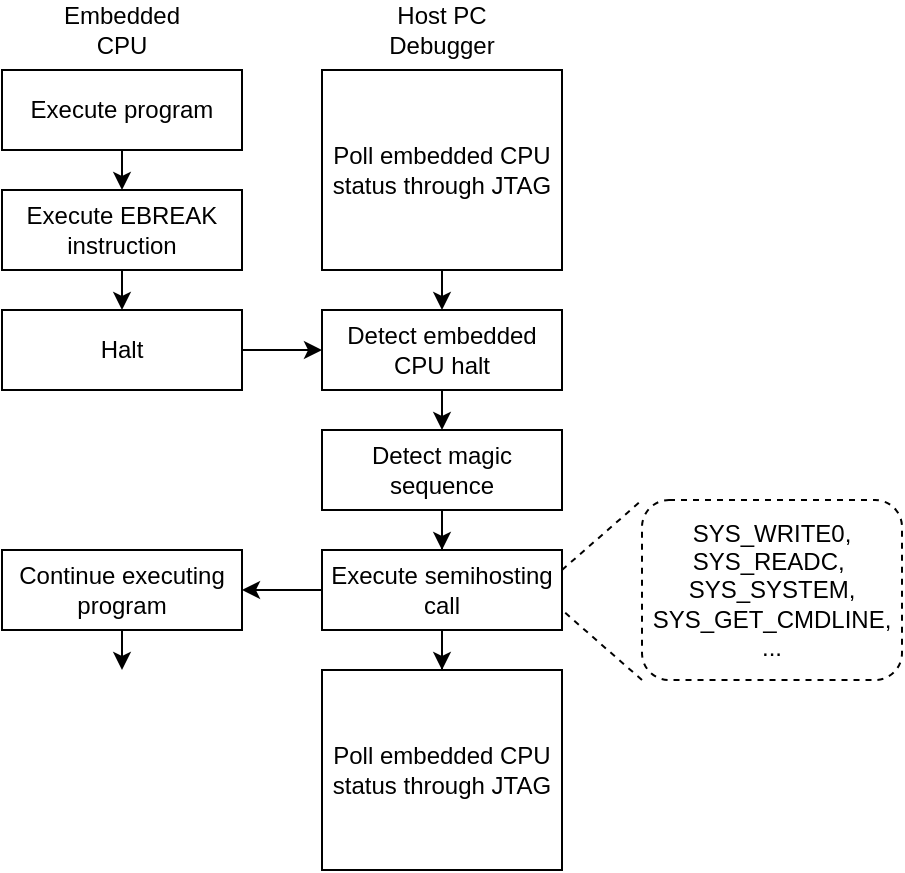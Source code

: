 <mxfile version="14.6.13" type="device" pages="3"><diagram id="-PAY1jpkGkknfU7Or3jj" name="basic_semihosting_flow"><mxGraphModel dx="1102" dy="1000" grid="1" gridSize="10" guides="1" tooltips="1" connect="1" arrows="1" fold="1" page="1" pageScale="1" pageWidth="850" pageHeight="1100" math="0" shadow="0"><root><mxCell id="0"/><mxCell id="1" parent="0"/><mxCell id="9TBr1eg0eDe8uVDAyu_t-1" value="Execute program" style="rounded=0;whiteSpace=wrap;html=1;" parent="1" vertex="1"><mxGeometry x="260" y="100" width="120" height="40" as="geometry"/></mxCell><mxCell id="9TBr1eg0eDe8uVDAyu_t-10" value="Execute EBREAK instruction" style="rounded=0;whiteSpace=wrap;html=1;" parent="1" vertex="1"><mxGeometry x="260" y="160" width="120" height="40" as="geometry"/></mxCell><mxCell id="aQ92pwZeWpl3jM8XUNyr-6" value="" style="edgeStyle=orthogonalEdgeStyle;rounded=0;orthogonalLoop=1;jettySize=auto;html=1;" parent="1" source="9TBr1eg0eDe8uVDAyu_t-11" target="9TBr1eg0eDe8uVDAyu_t-14" edge="1"><mxGeometry relative="1" as="geometry"/></mxCell><mxCell id="9TBr1eg0eDe8uVDAyu_t-11" value="Halt" style="rounded=0;whiteSpace=wrap;html=1;" parent="1" vertex="1"><mxGeometry x="260" y="220" width="120" height="40" as="geometry"/></mxCell><mxCell id="9TBr1eg0eDe8uVDAyu_t-12" value="" style="endArrow=classic;html=1;exitX=0.5;exitY=1;exitDx=0;exitDy=0;entryX=0.5;entryY=0;entryDx=0;entryDy=0;" parent="1" source="9TBr1eg0eDe8uVDAyu_t-1" target="9TBr1eg0eDe8uVDAyu_t-10" edge="1"><mxGeometry width="50" height="50" relative="1" as="geometry"><mxPoint x="70" y="260" as="sourcePoint"/><mxPoint x="120" y="210" as="targetPoint"/></mxGeometry></mxCell><mxCell id="9TBr1eg0eDe8uVDAyu_t-13" value="" style="endArrow=classic;html=1;entryX=0.5;entryY=0;entryDx=0;entryDy=0;exitX=0.5;exitY=1;exitDx=0;exitDy=0;" parent="1" source="9TBr1eg0eDe8uVDAyu_t-10" target="9TBr1eg0eDe8uVDAyu_t-11" edge="1"><mxGeometry width="50" height="50" relative="1" as="geometry"><mxPoint x="90" y="370" as="sourcePoint"/><mxPoint x="140" y="320" as="targetPoint"/></mxGeometry></mxCell><mxCell id="9TBr1eg0eDe8uVDAyu_t-14" value="Detect embedded CPU halt" style="rounded=0;whiteSpace=wrap;html=1;" parent="1" vertex="1"><mxGeometry x="420" y="220" width="120" height="40" as="geometry"/></mxCell><mxCell id="9TBr1eg0eDe8uVDAyu_t-16" value="Embedded CPU" style="text;html=1;strokeColor=none;fillColor=none;align=center;verticalAlign=middle;whiteSpace=wrap;rounded=0;" parent="1" vertex="1"><mxGeometry x="300" y="70" width="40" height="20" as="geometry"/></mxCell><mxCell id="9TBr1eg0eDe8uVDAyu_t-17" value="Host PC Debugger" style="text;html=1;strokeColor=none;fillColor=none;align=center;verticalAlign=middle;whiteSpace=wrap;rounded=0;" parent="1" vertex="1"><mxGeometry x="460" y="70" width="40" height="20" as="geometry"/></mxCell><mxCell id="9TBr1eg0eDe8uVDAyu_t-19" value="" style="endArrow=classic;html=1;exitX=0.5;exitY=1;exitDx=0;exitDy=0;entryX=0.5;entryY=0;entryDx=0;entryDy=0;" parent="1" source="9TBr1eg0eDe8uVDAyu_t-14" edge="1"><mxGeometry width="50" height="50" relative="1" as="geometry"><mxPoint x="280" y="380" as="sourcePoint"/><mxPoint x="480.0" y="280" as="targetPoint"/></mxGeometry></mxCell><mxCell id="aQ92pwZeWpl3jM8XUNyr-4" value="" style="edgeStyle=orthogonalEdgeStyle;rounded=0;orthogonalLoop=1;jettySize=auto;html=1;" parent="1" source="aQ92pwZeWpl3jM8XUNyr-1" target="aQ92pwZeWpl3jM8XUNyr-2" edge="1"><mxGeometry relative="1" as="geometry"/></mxCell><mxCell id="aQ92pwZeWpl3jM8XUNyr-1" value="Detect magic sequence" style="rounded=0;whiteSpace=wrap;html=1;" parent="1" vertex="1"><mxGeometry x="420" y="280" width="120" height="40" as="geometry"/></mxCell><mxCell id="aQ92pwZeWpl3jM8XUNyr-8" value="" style="edgeStyle=orthogonalEdgeStyle;rounded=0;orthogonalLoop=1;jettySize=auto;html=1;" parent="1" source="aQ92pwZeWpl3jM8XUNyr-2" target="aQ92pwZeWpl3jM8XUNyr-7" edge="1"><mxGeometry relative="1" as="geometry"/></mxCell><mxCell id="aQ92pwZeWpl3jM8XUNyr-23" value="" style="edgeStyle=orthogonalEdgeStyle;rounded=0;orthogonalLoop=1;jettySize=auto;html=1;" parent="1" source="aQ92pwZeWpl3jM8XUNyr-2" target="aQ92pwZeWpl3jM8XUNyr-21" edge="1"><mxGeometry relative="1" as="geometry"/></mxCell><mxCell id="aQ92pwZeWpl3jM8XUNyr-2" value="Execute semihosting call" style="rounded=0;whiteSpace=wrap;html=1;" parent="1" vertex="1"><mxGeometry x="420" y="340" width="120" height="40" as="geometry"/></mxCell><mxCell id="aQ92pwZeWpl3jM8XUNyr-7" value="Continue executing program" style="rounded=0;whiteSpace=wrap;html=1;" parent="1" vertex="1"><mxGeometry x="260" y="340" width="120" height="40" as="geometry"/></mxCell><mxCell id="aQ92pwZeWpl3jM8XUNyr-10" value="" style="endArrow=classic;html=1;exitX=0.5;exitY=1;exitDx=0;exitDy=0;" parent="1" source="aQ92pwZeWpl3jM8XUNyr-7" edge="1"><mxGeometry width="50" height="50" relative="1" as="geometry"><mxPoint x="210" y="420" as="sourcePoint"/><mxPoint x="320" y="400" as="targetPoint"/></mxGeometry></mxCell><mxCell id="aQ92pwZeWpl3jM8XUNyr-12" value="SYS_WRITE0, SYS_READC,&amp;nbsp; SYS_SYSTEM, SYS_GET_CMDLINE, ..." style="rounded=1;whiteSpace=wrap;html=1;dashed=1;strokeColor=#000000;" parent="1" vertex="1"><mxGeometry x="580" y="315" width="130" height="90" as="geometry"/></mxCell><mxCell id="aQ92pwZeWpl3jM8XUNyr-15" value="" style="endArrow=none;dashed=1;html=1;exitX=1;exitY=0.25;exitDx=0;exitDy=0;entryX=0;entryY=0;entryDx=0;entryDy=0;" parent="1" source="aQ92pwZeWpl3jM8XUNyr-2" target="aQ92pwZeWpl3jM8XUNyr-12" edge="1"><mxGeometry width="50" height="50" relative="1" as="geometry"><mxPoint x="500" y="520" as="sourcePoint"/><mxPoint x="570" y="330" as="targetPoint"/></mxGeometry></mxCell><mxCell id="aQ92pwZeWpl3jM8XUNyr-16" value="" style="endArrow=none;dashed=1;html=1;entryX=1;entryY=0.75;entryDx=0;entryDy=0;exitX=0;exitY=1;exitDx=0;exitDy=0;" parent="1" source="aQ92pwZeWpl3jM8XUNyr-12" target="aQ92pwZeWpl3jM8XUNyr-2" edge="1"><mxGeometry width="50" height="50" relative="1" as="geometry"><mxPoint x="520" y="460" as="sourcePoint"/><mxPoint x="570" y="410" as="targetPoint"/></mxGeometry></mxCell><mxCell id="aQ92pwZeWpl3jM8XUNyr-20" value="" style="edgeStyle=orthogonalEdgeStyle;rounded=0;orthogonalLoop=1;jettySize=auto;html=1;" parent="1" source="aQ92pwZeWpl3jM8XUNyr-17" edge="1"><mxGeometry relative="1" as="geometry"><mxPoint x="480" y="220" as="targetPoint"/></mxGeometry></mxCell><mxCell id="aQ92pwZeWpl3jM8XUNyr-17" value="Poll embedded CPU status through JTAG" style="rounded=0;whiteSpace=wrap;html=1;" parent="1" vertex="1"><mxGeometry x="420" y="100" width="120" height="100" as="geometry"/></mxCell><mxCell id="aQ92pwZeWpl3jM8XUNyr-21" value="Poll embedded CPU status through JTAG" style="rounded=0;whiteSpace=wrap;html=1;" parent="1" vertex="1"><mxGeometry x="420" y="400" width="120" height="100" as="geometry"/></mxCell></root></mxGraphModel></diagram><diagram name="EBREAK_handling_flow_no_recovery" id="uj7GWYkK2oWgYgQmwT9O"><mxGraphModel dx="839" dy="736" grid="1" gridSize="10" guides="1" tooltips="1" connect="1" arrows="1" fold="1" page="1" pageScale="1" pageWidth="850" pageHeight="1100" math="0" shadow="0"><root><mxCell id="tFcbS07EUKVSsmETS2V3-0"/><mxCell id="tFcbS07EUKVSsmETS2V3-1" parent="tFcbS07EUKVSsmETS2V3-0"/><mxCell id="OlQDpfJDYqwdRDkWoIwI-0" value="CPU executes program" style="rounded=0;whiteSpace=wrap;html=1;" vertex="1" parent="tFcbS07EUKVSsmETS2V3-1"><mxGeometry x="240" y="80" width="100" height="50" as="geometry"/></mxCell><mxCell id="OlQDpfJDYqwdRDkWoIwI-1" value="" style="edgeStyle=orthogonalEdgeStyle;rounded=0;orthogonalLoop=1;jettySize=auto;html=1;" edge="1" parent="tFcbS07EUKVSsmETS2V3-1" source="OlQDpfJDYqwdRDkWoIwI-2" target="OlQDpfJDYqwdRDkWoIwI-8"><mxGeometry relative="1" as="geometry"/></mxCell><mxCell id="OlQDpfJDYqwdRDkWoIwI-2" value="CPU executes EBREAK instruction" style="rounded=0;whiteSpace=wrap;html=1;" vertex="1" parent="tFcbS07EUKVSsmETS2V3-1"><mxGeometry x="240" y="150" width="100" height="50" as="geometry"/></mxCell><mxCell id="OlQDpfJDYqwdRDkWoIwI-3" value="" style="endArrow=classic;html=1;exitX=0.5;exitY=1;exitDx=0;exitDy=0;entryX=0.5;entryY=0;entryDx=0;entryDy=0;" edge="1" parent="tFcbS07EUKVSsmETS2V3-1" source="OlQDpfJDYqwdRDkWoIwI-0" target="OlQDpfJDYqwdRDkWoIwI-2"><mxGeometry width="50" height="50" relative="1" as="geometry"><mxPoint x="70" y="260" as="sourcePoint"/><mxPoint x="120" y="210" as="targetPoint"/></mxGeometry></mxCell><mxCell id="OlQDpfJDYqwdRDkWoIwI-4" style="edgeStyle=orthogonalEdgeStyle;rounded=0;orthogonalLoop=1;jettySize=auto;html=1;exitX=0;exitY=0.5;exitDx=0;exitDy=0;entryX=0.5;entryY=0;entryDx=0;entryDy=0;" edge="1" parent="tFcbS07EUKVSsmETS2V3-1" source="OlQDpfJDYqwdRDkWoIwI-8" target="OlQDpfJDYqwdRDkWoIwI-10"><mxGeometry relative="1" as="geometry"/></mxCell><mxCell id="OlQDpfJDYqwdRDkWoIwI-5" value="No" style="edgeLabel;html=1;align=center;verticalAlign=middle;resizable=0;points=[];" vertex="1" connectable="0" parent="OlQDpfJDYqwdRDkWoIwI-4"><mxGeometry x="-0.0" relative="1" as="geometry"><mxPoint y="20" as="offset"/></mxGeometry></mxCell><mxCell id="OlQDpfJDYqwdRDkWoIwI-6" style="edgeStyle=orthogonalEdgeStyle;rounded=0;orthogonalLoop=1;jettySize=auto;html=1;entryX=0.5;entryY=0;entryDx=0;entryDy=0;exitX=1;exitY=0.5;exitDx=0;exitDy=0;" edge="1" parent="tFcbS07EUKVSsmETS2V3-1" source="OlQDpfJDYqwdRDkWoIwI-8" target="OlQDpfJDYqwdRDkWoIwI-12"><mxGeometry relative="1" as="geometry"/></mxCell><mxCell id="OlQDpfJDYqwdRDkWoIwI-7" value="Yes" style="edgeLabel;html=1;align=center;verticalAlign=middle;resizable=0;points=[];" vertex="1" connectable="0" parent="OlQDpfJDYqwdRDkWoIwI-6"><mxGeometry x="0.041" y="2" relative="1" as="geometry"><mxPoint x="18" y="22" as="offset"/></mxGeometry></mxCell><mxCell id="OlQDpfJDYqwdRDkWoIwI-8" value="Halt on EBREAK?" style="rhombus;whiteSpace=wrap;html=1;" vertex="1" parent="tFcbS07EUKVSsmETS2V3-1"><mxGeometry x="230" y="220" width="120" height="60" as="geometry"/></mxCell><mxCell id="OlQDpfJDYqwdRDkWoIwI-9" value="" style="edgeStyle=orthogonalEdgeStyle;rounded=0;orthogonalLoop=1;jettySize=auto;html=1;" edge="1" parent="tFcbS07EUKVSsmETS2V3-1" source="OlQDpfJDYqwdRDkWoIwI-10"><mxGeometry relative="1" as="geometry"><mxPoint x="190" y="370" as="targetPoint"/></mxGeometry></mxCell><mxCell id="OlQDpfJDYqwdRDkWoIwI-10" value="CPU jumps to trap vector address" style="rounded=0;whiteSpace=wrap;html=1;" vertex="1" parent="tFcbS07EUKVSsmETS2V3-1"><mxGeometry x="140" y="300" width="100" height="50" as="geometry"/></mxCell><mxCell id="OlQDpfJDYqwdRDkWoIwI-11" value="" style="edgeStyle=orthogonalEdgeStyle;rounded=0;orthogonalLoop=1;jettySize=auto;html=1;" edge="1" parent="tFcbS07EUKVSsmETS2V3-1" source="OlQDpfJDYqwdRDkWoIwI-12" target="OlQDpfJDYqwdRDkWoIwI-34"><mxGeometry relative="1" as="geometry"/></mxCell><mxCell id="OlQDpfJDYqwdRDkWoIwI-12" value="CPU halts" style="rounded=0;whiteSpace=wrap;html=1;" vertex="1" parent="tFcbS07EUKVSsmETS2V3-1"><mxGeometry x="380" y="300" width="100" height="50" as="geometry"/></mxCell><mxCell id="OlQDpfJDYqwdRDkWoIwI-13" style="edgeStyle=orthogonalEdgeStyle;rounded=0;orthogonalLoop=1;jettySize=auto;html=1;exitX=1;exitY=0.5;exitDx=0;exitDy=0;entryX=0.5;entryY=0;entryDx=0;entryDy=0;" edge="1" parent="tFcbS07EUKVSsmETS2V3-1" source="OlQDpfJDYqwdRDkWoIwI-17" target="OlQDpfJDYqwdRDkWoIwI-19"><mxGeometry relative="1" as="geometry"/></mxCell><mxCell id="OlQDpfJDYqwdRDkWoIwI-14" value="Yes" style="edgeLabel;html=1;align=center;verticalAlign=middle;resizable=0;points=[];" vertex="1" connectable="0" parent="OlQDpfJDYqwdRDkWoIwI-13"><mxGeometry x="0.132" relative="1" as="geometry"><mxPoint y="12" as="offset"/></mxGeometry></mxCell><mxCell id="OlQDpfJDYqwdRDkWoIwI-15" style="edgeStyle=orthogonalEdgeStyle;rounded=0;orthogonalLoop=1;jettySize=auto;html=1;exitX=0;exitY=0.5;exitDx=0;exitDy=0;" edge="1" parent="tFcbS07EUKVSsmETS2V3-1" source="OlQDpfJDYqwdRDkWoIwI-17" target="OlQDpfJDYqwdRDkWoIwI-21"><mxGeometry relative="1" as="geometry"/></mxCell><mxCell id="OlQDpfJDYqwdRDkWoIwI-16" value="No" style="edgeLabel;html=1;align=center;verticalAlign=middle;resizable=0;points=[];" vertex="1" connectable="0" parent="OlQDpfJDYqwdRDkWoIwI-15"><mxGeometry x="0.132" relative="1" as="geometry"><mxPoint y="12" as="offset"/></mxGeometry></mxCell><mxCell id="OlQDpfJDYqwdRDkWoIwI-17" value="Magic sequence?" style="rhombus;whiteSpace=wrap;html=1;" vertex="1" parent="tFcbS07EUKVSsmETS2V3-1"><mxGeometry x="370" y="453.33" width="120" height="56.67" as="geometry"/></mxCell><mxCell id="OlQDpfJDYqwdRDkWoIwI-18" style="edgeStyle=orthogonalEdgeStyle;rounded=0;orthogonalLoop=1;jettySize=auto;html=1;exitX=0.5;exitY=1;exitDx=0;exitDy=0;entryX=1;entryY=0.5;entryDx=0;entryDy=0;" edge="1" parent="tFcbS07EUKVSsmETS2V3-1" source="OlQDpfJDYqwdRDkWoIwI-19" target="OlQDpfJDYqwdRDkWoIwI-23"><mxGeometry relative="1" as="geometry"/></mxCell><mxCell id="OlQDpfJDYqwdRDkWoIwI-19" value="&lt;b&gt;&lt;font color=&quot;#00994d&quot;&gt;Execute Semihosting call&lt;/font&gt;&lt;/b&gt;" style="rounded=0;whiteSpace=wrap;html=1;" vertex="1" parent="tFcbS07EUKVSsmETS2V3-1"><mxGeometry x="480" y="520" width="100" height="40" as="geometry"/></mxCell><mxCell id="OlQDpfJDYqwdRDkWoIwI-20" style="edgeStyle=orthogonalEdgeStyle;rounded=0;orthogonalLoop=1;jettySize=auto;html=1;exitX=0.5;exitY=1;exitDx=0;exitDy=0;entryX=0;entryY=0.5;entryDx=0;entryDy=0;" edge="1" parent="tFcbS07EUKVSsmETS2V3-1" source="OlQDpfJDYqwdRDkWoIwI-21" target="OlQDpfJDYqwdRDkWoIwI-23"><mxGeometry relative="1" as="geometry"/></mxCell><mxCell id="OlQDpfJDYqwdRDkWoIwI-21" value="Software breakpoint" style="rounded=0;whiteSpace=wrap;html=1;" vertex="1" parent="tFcbS07EUKVSsmETS2V3-1"><mxGeometry x="280" y="520" width="100" height="40" as="geometry"/></mxCell><mxCell id="OlQDpfJDYqwdRDkWoIwI-22" style="edgeStyle=orthogonalEdgeStyle;rounded=0;orthogonalLoop=1;jettySize=auto;html=1;entryX=1;entryY=0.5;entryDx=0;entryDy=0;exitX=0.5;exitY=1;exitDx=0;exitDy=0;" edge="1" parent="tFcbS07EUKVSsmETS2V3-1" source="OlQDpfJDYqwdRDkWoIwI-23" target="OlQDpfJDYqwdRDkWoIwI-0"><mxGeometry relative="1" as="geometry"><Array as="points"><mxPoint x="430" y="640"/><mxPoint x="640" y="640"/><mxPoint x="640" y="105"/></Array></mxGeometry></mxCell><mxCell id="OlQDpfJDYqwdRDkWoIwI-23" value="Host sets CPU PC past EBREAK" style="rounded=0;whiteSpace=wrap;html=1;" vertex="1" parent="tFcbS07EUKVSsmETS2V3-1"><mxGeometry x="380" y="580" width="100" height="40" as="geometry"/></mxCell><mxCell id="OlQDpfJDYqwdRDkWoIwI-24" value="" style="edgeStyle=orthogonalEdgeStyle;rounded=0;orthogonalLoop=1;jettySize=auto;html=1;" edge="1" parent="tFcbS07EUKVSsmETS2V3-1" target="OlQDpfJDYqwdRDkWoIwI-27"><mxGeometry relative="1" as="geometry"><mxPoint x="190" y="420" as="sourcePoint"/></mxGeometry></mxCell><mxCell id="OlQDpfJDYqwdRDkWoIwI-28" value="VexRiscv: debugger connected?&lt;br&gt;Others: DCSR.EBREAKx bit set?" style="text;html=1;fillColor=none;align=left;verticalAlign=middle;whiteSpace=wrap;rounded=0;strokeColor=#000000;dashed=1;" vertex="1" parent="tFcbS07EUKVSsmETS2V3-1"><mxGeometry x="390" y="150" width="180" height="50" as="geometry"/></mxCell><mxCell id="OlQDpfJDYqwdRDkWoIwI-29" value="" style="endArrow=classic;html=1;dashed=1;exitX=0.25;exitY=1;exitDx=0;exitDy=0;" edge="1" parent="tFcbS07EUKVSsmETS2V3-1" source="OlQDpfJDYqwdRDkWoIwI-28"><mxGeometry width="50" height="50" relative="1" as="geometry"><mxPoint x="425" y="240" as="sourcePoint"/><mxPoint x="350" y="240" as="targetPoint"/></mxGeometry></mxCell><mxCell id="OlQDpfJDYqwdRDkWoIwI-30" value="" style="edgeStyle=orthogonalEdgeStyle;rounded=0;orthogonalLoop=1;jettySize=auto;html=1;" edge="1" parent="tFcbS07EUKVSsmETS2V3-1" source="OlQDpfJDYqwdRDkWoIwI-34" target="OlQDpfJDYqwdRDkWoIwI-17"><mxGeometry relative="1" as="geometry"/></mxCell><mxCell id="OlQDpfJDYqwdRDkWoIwI-31" value="Yes" style="edgeLabel;html=1;align=center;verticalAlign=middle;resizable=0;points=[];" vertex="1" connectable="0" parent="OlQDpfJDYqwdRDkWoIwI-30"><mxGeometry x="-0.783" y="1" relative="1" as="geometry"><mxPoint x="9" as="offset"/></mxGeometry></mxCell><mxCell id="OlQDpfJDYqwdRDkWoIwI-32" value="" style="edgeStyle=orthogonalEdgeStyle;rounded=0;orthogonalLoop=1;jettySize=auto;html=1;" edge="1" parent="tFcbS07EUKVSsmETS2V3-1" source="OlQDpfJDYqwdRDkWoIwI-34" target="OlQDpfJDYqwdRDkWoIwI-35"><mxGeometry relative="1" as="geometry"/></mxCell><mxCell id="OlQDpfJDYqwdRDkWoIwI-33" value="No" style="edgeLabel;html=1;align=center;verticalAlign=middle;resizable=0;points=[];" vertex="1" connectable="0" parent="OlQDpfJDYqwdRDkWoIwI-32"><mxGeometry x="0.272" relative="1" as="geometry"><mxPoint x="-2" as="offset"/></mxGeometry></mxCell><mxCell id="OlQDpfJDYqwdRDkWoIwI-34" value="Host Debugger connected?" style="rhombus;whiteSpace=wrap;html=1;" vertex="1" parent="tFcbS07EUKVSsmETS2V3-1"><mxGeometry x="370" y="370" width="120" height="60" as="geometry"/></mxCell><mxCell id="OlQDpfJDYqwdRDkWoIwI-35" value="&lt;b&gt;&lt;font color=&quot;#ff0000&quot;&gt;CPU hangs forever!&lt;/font&gt;&lt;/b&gt;" style="rounded=0;whiteSpace=wrap;html=1;" vertex="1" parent="tFcbS07EUKVSsmETS2V3-1"><mxGeometry x="520" y="375" width="100" height="50" as="geometry"/></mxCell><mxCell id="OlQDpfJDYqwdRDkWoIwI-37" value="&lt;b&gt;&lt;font color=&quot;#ff0000&quot;&gt;CPU stuck in trap handler!&lt;/font&gt;&lt;/b&gt;" style="rounded=0;whiteSpace=wrap;html=1;" vertex="1" parent="tFcbS07EUKVSsmETS2V3-1"><mxGeometry x="140" y="370" width="100" height="50" as="geometry"/></mxCell></root></mxGraphModel></diagram><diagram id="EueSow36yUSarg-8hJhv" name="EBREAK_handling_flow_with_recovery"><mxGraphModel dx="699" dy="613" grid="1" gridSize="10" guides="1" tooltips="1" connect="1" arrows="1" fold="1" page="1" pageScale="1" pageWidth="850" pageHeight="1100" math="0" shadow="0"><root><mxCell id="Vod4fXoHOchODV_qqWu_-0"/><mxCell id="Vod4fXoHOchODV_qqWu_-1" parent="Vod4fXoHOchODV_qqWu_-0"/><mxCell id="zDCKyu4iNliwy0hskptR-0" value="CPU executes program" style="rounded=0;whiteSpace=wrap;html=1;" parent="Vod4fXoHOchODV_qqWu_-1" vertex="1"><mxGeometry x="240" y="80" width="100" height="50" as="geometry"/></mxCell><mxCell id="iQ_cnutI3VnLJQJtbPEd-5" value="" style="edgeStyle=orthogonalEdgeStyle;rounded=0;orthogonalLoop=1;jettySize=auto;html=1;" edge="1" parent="Vod4fXoHOchODV_qqWu_-1" source="zDCKyu4iNliwy0hskptR-1" target="zDCKyu4iNliwy0hskptR-4"><mxGeometry relative="1" as="geometry"/></mxCell><mxCell id="zDCKyu4iNliwy0hskptR-1" value="CPU executes EBREAK instruction" style="rounded=0;whiteSpace=wrap;html=1;" parent="Vod4fXoHOchODV_qqWu_-1" vertex="1"><mxGeometry x="240" y="150" width="100" height="50" as="geometry"/></mxCell><mxCell id="zDCKyu4iNliwy0hskptR-2" value="" style="endArrow=classic;html=1;exitX=0.5;exitY=1;exitDx=0;exitDy=0;entryX=0.5;entryY=0;entryDx=0;entryDy=0;" parent="Vod4fXoHOchODV_qqWu_-1" source="zDCKyu4iNliwy0hskptR-0" target="zDCKyu4iNliwy0hskptR-1" edge="1"><mxGeometry width="50" height="50" relative="1" as="geometry"><mxPoint x="70" y="260" as="sourcePoint"/><mxPoint x="120" y="210" as="targetPoint"/></mxGeometry></mxCell><mxCell id="zDCKyu4iNliwy0hskptR-8" style="edgeStyle=orthogonalEdgeStyle;rounded=0;orthogonalLoop=1;jettySize=auto;html=1;exitX=0;exitY=0.5;exitDx=0;exitDy=0;entryX=0.5;entryY=0;entryDx=0;entryDy=0;" parent="Vod4fXoHOchODV_qqWu_-1" source="zDCKyu4iNliwy0hskptR-4" target="zDCKyu4iNliwy0hskptR-6" edge="1"><mxGeometry relative="1" as="geometry"/></mxCell><mxCell id="zDCKyu4iNliwy0hskptR-10" value="No" style="edgeLabel;html=1;align=center;verticalAlign=middle;resizable=0;points=[];" parent="zDCKyu4iNliwy0hskptR-8" vertex="1" connectable="0"><mxGeometry x="-0.0" relative="1" as="geometry"><mxPoint y="20" as="offset"/></mxGeometry></mxCell><mxCell id="zDCKyu4iNliwy0hskptR-9" style="edgeStyle=orthogonalEdgeStyle;rounded=0;orthogonalLoop=1;jettySize=auto;html=1;entryX=0.5;entryY=0;entryDx=0;entryDy=0;exitX=1;exitY=0.5;exitDx=0;exitDy=0;" parent="Vod4fXoHOchODV_qqWu_-1" source="zDCKyu4iNliwy0hskptR-4" target="zDCKyu4iNliwy0hskptR-7" edge="1"><mxGeometry relative="1" as="geometry"/></mxCell><mxCell id="zDCKyu4iNliwy0hskptR-11" value="Yes" style="edgeLabel;html=1;align=center;verticalAlign=middle;resizable=0;points=[];" parent="zDCKyu4iNliwy0hskptR-9" vertex="1" connectable="0"><mxGeometry x="0.041" y="2" relative="1" as="geometry"><mxPoint x="18" y="22" as="offset"/></mxGeometry></mxCell><mxCell id="zDCKyu4iNliwy0hskptR-4" value="Halt on EBREAK?" style="rhombus;whiteSpace=wrap;html=1;" parent="Vod4fXoHOchODV_qqWu_-1" vertex="1"><mxGeometry x="230" y="220" width="120" height="60" as="geometry"/></mxCell><mxCell id="zDCKyu4iNliwy0hskptR-32" value="" style="edgeStyle=orthogonalEdgeStyle;rounded=0;orthogonalLoop=1;jettySize=auto;html=1;" parent="Vod4fXoHOchODV_qqWu_-1" source="zDCKyu4iNliwy0hskptR-6" target="zDCKyu4iNliwy0hskptR-31" edge="1"><mxGeometry relative="1" as="geometry"/></mxCell><mxCell id="zDCKyu4iNliwy0hskptR-6" value="CPU jumps to trap vector address" style="rounded=0;whiteSpace=wrap;html=1;" parent="Vod4fXoHOchODV_qqWu_-1" vertex="1"><mxGeometry x="140" y="300" width="100" height="50" as="geometry"/></mxCell><mxCell id="iQ_cnutI3VnLJQJtbPEd-1" value="" style="edgeStyle=orthogonalEdgeStyle;rounded=0;orthogonalLoop=1;jettySize=auto;html=1;" edge="1" parent="Vod4fXoHOchODV_qqWu_-1" source="zDCKyu4iNliwy0hskptR-7" target="iQ_cnutI3VnLJQJtbPEd-0"><mxGeometry relative="1" as="geometry"/></mxCell><mxCell id="zDCKyu4iNliwy0hskptR-7" value="CPU halts" style="rounded=0;whiteSpace=wrap;html=1;" parent="Vod4fXoHOchODV_qqWu_-1" vertex="1"><mxGeometry x="380" y="300" width="100" height="50" as="geometry"/></mxCell><mxCell id="zDCKyu4iNliwy0hskptR-16" style="edgeStyle=orthogonalEdgeStyle;rounded=0;orthogonalLoop=1;jettySize=auto;html=1;exitX=1;exitY=0.5;exitDx=0;exitDy=0;entryX=0.5;entryY=0;entryDx=0;entryDy=0;" parent="Vod4fXoHOchODV_qqWu_-1" source="zDCKyu4iNliwy0hskptR-13" target="zDCKyu4iNliwy0hskptR-15" edge="1"><mxGeometry relative="1" as="geometry"/></mxCell><mxCell id="zDCKyu4iNliwy0hskptR-26" value="Yes" style="edgeLabel;html=1;align=center;verticalAlign=middle;resizable=0;points=[];" parent="zDCKyu4iNliwy0hskptR-16" vertex="1" connectable="0"><mxGeometry x="0.132" relative="1" as="geometry"><mxPoint y="12" as="offset"/></mxGeometry></mxCell><mxCell id="zDCKyu4iNliwy0hskptR-18" style="edgeStyle=orthogonalEdgeStyle;rounded=0;orthogonalLoop=1;jettySize=auto;html=1;exitX=0;exitY=0.5;exitDx=0;exitDy=0;" parent="Vod4fXoHOchODV_qqWu_-1" source="zDCKyu4iNliwy0hskptR-13" target="zDCKyu4iNliwy0hskptR-17" edge="1"><mxGeometry relative="1" as="geometry"/></mxCell><mxCell id="zDCKyu4iNliwy0hskptR-27" value="No" style="edgeLabel;html=1;align=center;verticalAlign=middle;resizable=0;points=[];" parent="zDCKyu4iNliwy0hskptR-18" vertex="1" connectable="0"><mxGeometry x="0.132" relative="1" as="geometry"><mxPoint y="12" as="offset"/></mxGeometry></mxCell><mxCell id="zDCKyu4iNliwy0hskptR-13" value="Magic sequence?" style="rhombus;whiteSpace=wrap;html=1;" parent="Vod4fXoHOchODV_qqWu_-1" vertex="1"><mxGeometry x="370" y="453.33" width="120" height="56.67" as="geometry"/></mxCell><mxCell id="zDCKyu4iNliwy0hskptR-25" style="edgeStyle=orthogonalEdgeStyle;rounded=0;orthogonalLoop=1;jettySize=auto;html=1;exitX=0.5;exitY=1;exitDx=0;exitDy=0;entryX=1;entryY=0.5;entryDx=0;entryDy=0;" parent="Vod4fXoHOchODV_qqWu_-1" source="zDCKyu4iNliwy0hskptR-15" target="zDCKyu4iNliwy0hskptR-21" edge="1"><mxGeometry relative="1" as="geometry"/></mxCell><mxCell id="zDCKyu4iNliwy0hskptR-15" value="&lt;b&gt;&lt;font color=&quot;#00994d&quot;&gt;Execute Semihosting call&lt;/font&gt;&lt;/b&gt;" style="rounded=0;whiteSpace=wrap;html=1;" parent="Vod4fXoHOchODV_qqWu_-1" vertex="1"><mxGeometry x="480" y="520" width="100" height="40" as="geometry"/></mxCell><mxCell id="zDCKyu4iNliwy0hskptR-24" style="edgeStyle=orthogonalEdgeStyle;rounded=0;orthogonalLoop=1;jettySize=auto;html=1;exitX=0.5;exitY=1;exitDx=0;exitDy=0;entryX=0;entryY=0.5;entryDx=0;entryDy=0;" parent="Vod4fXoHOchODV_qqWu_-1" source="zDCKyu4iNliwy0hskptR-17" target="zDCKyu4iNliwy0hskptR-21" edge="1"><mxGeometry relative="1" as="geometry"/></mxCell><mxCell id="zDCKyu4iNliwy0hskptR-17" value="Software breakpoint" style="rounded=0;whiteSpace=wrap;html=1;" parent="Vod4fXoHOchODV_qqWu_-1" vertex="1"><mxGeometry x="280" y="520" width="100" height="40" as="geometry"/></mxCell><mxCell id="zDCKyu4iNliwy0hskptR-30" style="edgeStyle=orthogonalEdgeStyle;rounded=0;orthogonalLoop=1;jettySize=auto;html=1;entryX=1;entryY=0.5;entryDx=0;entryDy=0;exitX=0.5;exitY=1;exitDx=0;exitDy=0;" parent="Vod4fXoHOchODV_qqWu_-1" source="zDCKyu4iNliwy0hskptR-21" target="zDCKyu4iNliwy0hskptR-0" edge="1"><mxGeometry relative="1" as="geometry"><Array as="points"><mxPoint x="430" y="640"/><mxPoint x="640" y="640"/><mxPoint x="640" y="105"/></Array></mxGeometry></mxCell><mxCell id="zDCKyu4iNliwy0hskptR-21" value="Host sets CPU PC past EBREAK" style="rounded=0;whiteSpace=wrap;html=1;" parent="Vod4fXoHOchODV_qqWu_-1" vertex="1"><mxGeometry x="380" y="580" width="100" height="40" as="geometry"/></mxCell><mxCell id="zDCKyu4iNliwy0hskptR-40" value="" style="edgeStyle=orthogonalEdgeStyle;rounded=0;orthogonalLoop=1;jettySize=auto;html=1;" parent="Vod4fXoHOchODV_qqWu_-1" source="zDCKyu4iNliwy0hskptR-31" target="zDCKyu4iNliwy0hskptR-39" edge="1"><mxGeometry relative="1" as="geometry"/></mxCell><mxCell id="zDCKyu4iNliwy0hskptR-31" value="CPU detects semihosting call" style="rounded=0;whiteSpace=wrap;html=1;" parent="Vod4fXoHOchODV_qqWu_-1" vertex="1"><mxGeometry x="140" y="370" width="100" height="50" as="geometry"/></mxCell><mxCell id="zDCKyu4iNliwy0hskptR-41" style="edgeStyle=orthogonalEdgeStyle;rounded=0;orthogonalLoop=1;jettySize=auto;html=1;entryX=0;entryY=0.5;entryDx=0;entryDy=0;" parent="Vod4fXoHOchODV_qqWu_-1" source="zDCKyu4iNliwy0hskptR-39" target="zDCKyu4iNliwy0hskptR-0" edge="1"><mxGeometry relative="1" as="geometry"><Array as="points"><mxPoint x="190" y="510"/><mxPoint x="120" y="510"/><mxPoint x="120" y="105"/></Array></mxGeometry></mxCell><mxCell id="zDCKyu4iNliwy0hskptR-39" value="CPU sets trap return address past EBREAK" style="rounded=0;whiteSpace=wrap;html=1;" parent="Vod4fXoHOchODV_qqWu_-1" vertex="1"><mxGeometry x="140" y="440" width="100" height="50" as="geometry"/></mxCell><mxCell id="zDCKyu4iNliwy0hskptR-44" value="VexRiscv: debugger connected?&lt;br&gt;Others: DCSR.EBREAKx bit set?" style="text;html=1;fillColor=none;align=left;verticalAlign=middle;whiteSpace=wrap;rounded=0;strokeColor=#000000;dashed=1;" parent="Vod4fXoHOchODV_qqWu_-1" vertex="1"><mxGeometry x="390" y="150" width="180" height="50" as="geometry"/></mxCell><mxCell id="zDCKyu4iNliwy0hskptR-48" value="" style="endArrow=classic;html=1;dashed=1;exitX=0.25;exitY=1;exitDx=0;exitDy=0;" parent="Vod4fXoHOchODV_qqWu_-1" edge="1" source="zDCKyu4iNliwy0hskptR-44"><mxGeometry width="50" height="50" relative="1" as="geometry"><mxPoint x="425" y="240" as="sourcePoint"/><mxPoint x="350" y="240" as="targetPoint"/></mxGeometry></mxCell><mxCell id="iQ_cnutI3VnLJQJtbPEd-6" value="" style="edgeStyle=orthogonalEdgeStyle;rounded=0;orthogonalLoop=1;jettySize=auto;html=1;" edge="1" parent="Vod4fXoHOchODV_qqWu_-1" source="iQ_cnutI3VnLJQJtbPEd-0" target="zDCKyu4iNliwy0hskptR-13"><mxGeometry relative="1" as="geometry"/></mxCell><mxCell id="iQ_cnutI3VnLJQJtbPEd-16" value="Yes" style="edgeLabel;html=1;align=center;verticalAlign=middle;resizable=0;points=[];" vertex="1" connectable="0" parent="iQ_cnutI3VnLJQJtbPEd-6"><mxGeometry x="-0.783" y="1" relative="1" as="geometry"><mxPoint x="9" as="offset"/></mxGeometry></mxCell><mxCell id="iQ_cnutI3VnLJQJtbPEd-14" value="" style="edgeStyle=orthogonalEdgeStyle;rounded=0;orthogonalLoop=1;jettySize=auto;html=1;" edge="1" parent="Vod4fXoHOchODV_qqWu_-1" source="iQ_cnutI3VnLJQJtbPEd-0" target="iQ_cnutI3VnLJQJtbPEd-13"><mxGeometry relative="1" as="geometry"/></mxCell><mxCell id="iQ_cnutI3VnLJQJtbPEd-15" value="No" style="edgeLabel;html=1;align=center;verticalAlign=middle;resizable=0;points=[];" vertex="1" connectable="0" parent="iQ_cnutI3VnLJQJtbPEd-14"><mxGeometry x="0.272" relative="1" as="geometry"><mxPoint x="-2" as="offset"/></mxGeometry></mxCell><mxCell id="iQ_cnutI3VnLJQJtbPEd-0" value="Host Debugger connected?" style="rhombus;whiteSpace=wrap;html=1;" vertex="1" parent="Vod4fXoHOchODV_qqWu_-1"><mxGeometry x="370" y="370" width="120" height="60" as="geometry"/></mxCell><mxCell id="iQ_cnutI3VnLJQJtbPEd-13" value="&lt;b&gt;&lt;font color=&quot;#ff0000&quot;&gt;CPU hangs forever!&lt;/font&gt;&lt;/b&gt;" style="rounded=0;whiteSpace=wrap;html=1;" vertex="1" parent="Vod4fXoHOchODV_qqWu_-1"><mxGeometry x="520" y="375" width="100" height="50" as="geometry"/></mxCell></root></mxGraphModel></diagram></mxfile>